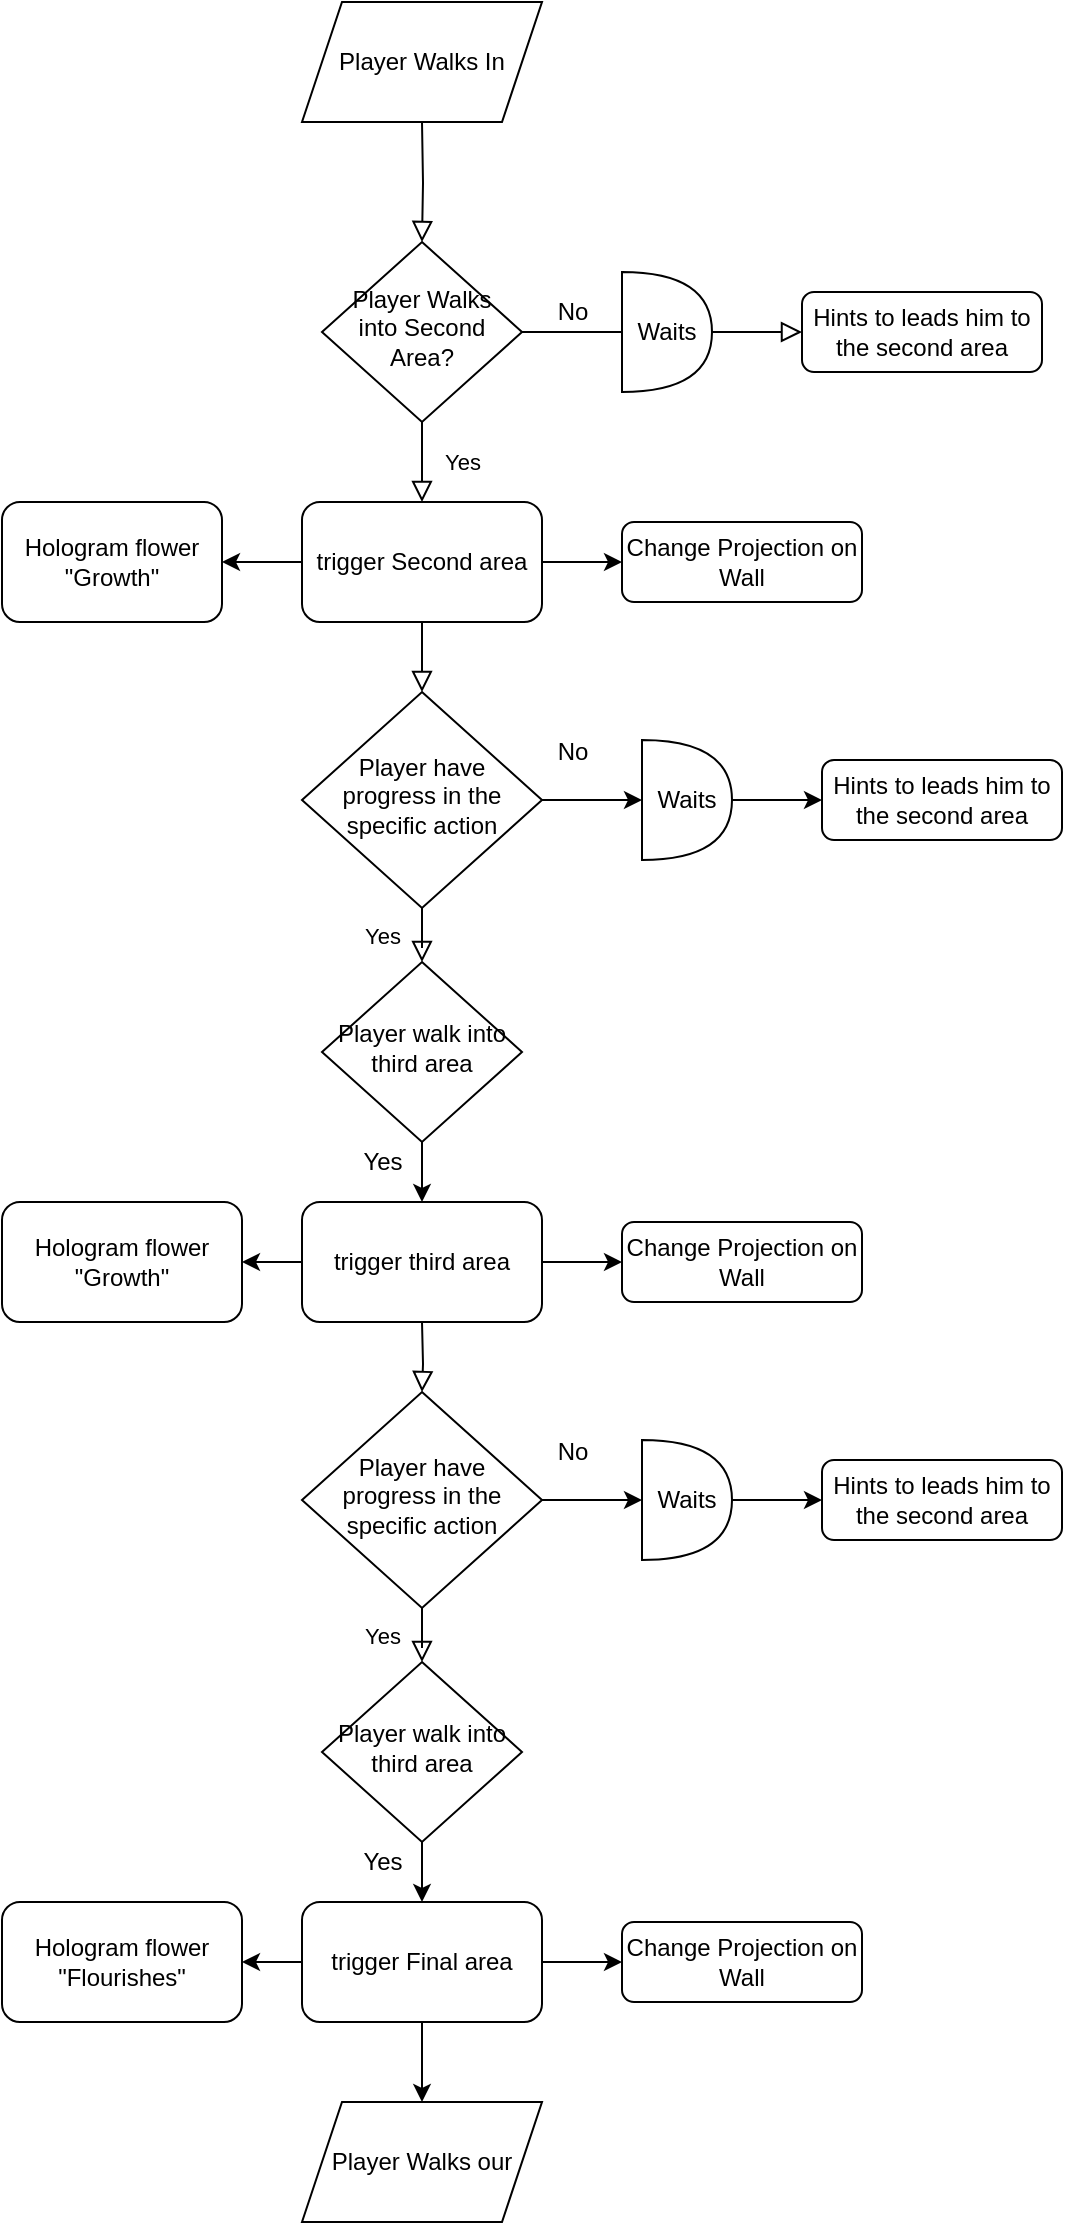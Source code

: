 <mxfile version="13.9.3" type="github">
  <diagram id="C5RBs43oDa-KdzZeNtuy" name="Page-1">
    <mxGraphModel dx="1422" dy="794" grid="1" gridSize="10" guides="1" tooltips="1" connect="1" arrows="1" fold="1" page="1" pageScale="1" pageWidth="827" pageHeight="1169" math="0" shadow="0">
      <root>
        <mxCell id="WIyWlLk6GJQsqaUBKTNV-0" />
        <mxCell id="WIyWlLk6GJQsqaUBKTNV-1" parent="WIyWlLk6GJQsqaUBKTNV-0" />
        <mxCell id="WIyWlLk6GJQsqaUBKTNV-2" value="" style="rounded=0;html=1;jettySize=auto;orthogonalLoop=1;fontSize=11;endArrow=block;endFill=0;endSize=8;strokeWidth=1;shadow=0;labelBackgroundColor=none;edgeStyle=orthogonalEdgeStyle;" parent="WIyWlLk6GJQsqaUBKTNV-1" target="WIyWlLk6GJQsqaUBKTNV-6" edge="1">
          <mxGeometry relative="1" as="geometry">
            <mxPoint x="220" y="100" as="sourcePoint" />
          </mxGeometry>
        </mxCell>
        <mxCell id="WIyWlLk6GJQsqaUBKTNV-4" value="Yes" style="rounded=0;html=1;jettySize=auto;orthogonalLoop=1;fontSize=11;endArrow=block;endFill=0;endSize=8;strokeWidth=1;shadow=0;labelBackgroundColor=none;edgeStyle=orthogonalEdgeStyle;entryX=0.5;entryY=0;entryDx=0;entryDy=0;" parent="WIyWlLk6GJQsqaUBKTNV-1" source="WIyWlLk6GJQsqaUBKTNV-6" target="dPp-xdMltOBU31QQ5PPJ-2" edge="1">
          <mxGeometry y="20" relative="1" as="geometry">
            <mxPoint as="offset" />
            <mxPoint x="220" y="290" as="targetPoint" />
          </mxGeometry>
        </mxCell>
        <mxCell id="WIyWlLk6GJQsqaUBKTNV-5" value="No" style="edgeStyle=orthogonalEdgeStyle;rounded=0;html=1;jettySize=auto;orthogonalLoop=1;fontSize=11;endArrow=block;endFill=0;endSize=8;strokeWidth=1;shadow=0;labelBackgroundColor=none;" parent="WIyWlLk6GJQsqaUBKTNV-1" source="WIyWlLk6GJQsqaUBKTNV-6" target="WIyWlLk6GJQsqaUBKTNV-7" edge="1">
          <mxGeometry y="10" relative="1" as="geometry">
            <mxPoint as="offset" />
          </mxGeometry>
        </mxCell>
        <mxCell id="WIyWlLk6GJQsqaUBKTNV-6" value="Player Walks into Second Area?" style="rhombus;whiteSpace=wrap;html=1;shadow=0;fontFamily=Helvetica;fontSize=12;align=center;strokeWidth=1;spacing=6;spacingTop=-4;" parent="WIyWlLk6GJQsqaUBKTNV-1" vertex="1">
          <mxGeometry x="170" y="160" width="100" height="90" as="geometry" />
        </mxCell>
        <mxCell id="WIyWlLk6GJQsqaUBKTNV-7" value="Hints to leads him to the second area" style="rounded=1;whiteSpace=wrap;html=1;fontSize=12;glass=0;strokeWidth=1;shadow=0;" parent="WIyWlLk6GJQsqaUBKTNV-1" vertex="1">
          <mxGeometry x="410" y="185" width="120" height="40" as="geometry" />
        </mxCell>
        <mxCell id="WIyWlLk6GJQsqaUBKTNV-12" value="Change Projection on Wall" style="rounded=1;whiteSpace=wrap;html=1;fontSize=12;glass=0;strokeWidth=1;shadow=0;" parent="WIyWlLk6GJQsqaUBKTNV-1" vertex="1">
          <mxGeometry x="320" y="300" width="120" height="40" as="geometry" />
        </mxCell>
        <mxCell id="dPp-xdMltOBU31QQ5PPJ-0" value="Waits" style="shape=or;whiteSpace=wrap;html=1;" vertex="1" parent="WIyWlLk6GJQsqaUBKTNV-1">
          <mxGeometry x="320" y="175" width="45" height="60" as="geometry" />
        </mxCell>
        <mxCell id="dPp-xdMltOBU31QQ5PPJ-1" value="No" style="text;html=1;align=center;verticalAlign=middle;resizable=0;points=[];autosize=1;" vertex="1" parent="WIyWlLk6GJQsqaUBKTNV-1">
          <mxGeometry x="280" y="185" width="30" height="20" as="geometry" />
        </mxCell>
        <mxCell id="dPp-xdMltOBU31QQ5PPJ-4" value="" style="edgeStyle=orthogonalEdgeStyle;rounded=0;orthogonalLoop=1;jettySize=auto;html=1;" edge="1" parent="WIyWlLk6GJQsqaUBKTNV-1" source="dPp-xdMltOBU31QQ5PPJ-2" target="dPp-xdMltOBU31QQ5PPJ-3">
          <mxGeometry relative="1" as="geometry" />
        </mxCell>
        <mxCell id="dPp-xdMltOBU31QQ5PPJ-5" value="" style="edgeStyle=orthogonalEdgeStyle;rounded=0;orthogonalLoop=1;jettySize=auto;html=1;" edge="1" parent="WIyWlLk6GJQsqaUBKTNV-1" source="dPp-xdMltOBU31QQ5PPJ-2" target="WIyWlLk6GJQsqaUBKTNV-12">
          <mxGeometry relative="1" as="geometry" />
        </mxCell>
        <mxCell id="dPp-xdMltOBU31QQ5PPJ-2" value="&lt;span&gt;trigger Second area&lt;/span&gt;" style="rounded=1;whiteSpace=wrap;html=1;" vertex="1" parent="WIyWlLk6GJQsqaUBKTNV-1">
          <mxGeometry x="160" y="290" width="120" height="60" as="geometry" />
        </mxCell>
        <mxCell id="dPp-xdMltOBU31QQ5PPJ-3" value="&lt;span&gt;Hologram flower &quot;Growth&quot;&lt;/span&gt;" style="rounded=1;whiteSpace=wrap;html=1;" vertex="1" parent="WIyWlLk6GJQsqaUBKTNV-1">
          <mxGeometry x="10" y="290" width="110" height="60" as="geometry" />
        </mxCell>
        <mxCell id="dPp-xdMltOBU31QQ5PPJ-6" value="" style="rounded=0;html=1;jettySize=auto;orthogonalLoop=1;fontSize=11;endArrow=block;endFill=0;endSize=8;strokeWidth=1;shadow=0;labelBackgroundColor=none;edgeStyle=orthogonalEdgeStyle;exitX=0.5;exitY=1;exitDx=0;exitDy=0;" edge="1" parent="WIyWlLk6GJQsqaUBKTNV-1" target="dPp-xdMltOBU31QQ5PPJ-9" source="dPp-xdMltOBU31QQ5PPJ-2">
          <mxGeometry relative="1" as="geometry">
            <mxPoint x="220" y="350" as="sourcePoint" />
          </mxGeometry>
        </mxCell>
        <mxCell id="dPp-xdMltOBU31QQ5PPJ-7" value="Yes" style="rounded=0;html=1;jettySize=auto;orthogonalLoop=1;fontSize=11;endArrow=block;endFill=0;endSize=8;strokeWidth=1;shadow=0;labelBackgroundColor=none;edgeStyle=orthogonalEdgeStyle;entryX=0.5;entryY=0;entryDx=0;entryDy=0;" edge="1" parent="WIyWlLk6GJQsqaUBKTNV-1" source="dPp-xdMltOBU31QQ5PPJ-9" target="dPp-xdMltOBU31QQ5PPJ-51">
          <mxGeometry y="20" relative="1" as="geometry">
            <mxPoint as="offset" />
            <mxPoint x="230" y="510" as="targetPoint" />
          </mxGeometry>
        </mxCell>
        <mxCell id="dPp-xdMltOBU31QQ5PPJ-19" value="" style="edgeStyle=orthogonalEdgeStyle;rounded=0;orthogonalLoop=1;jettySize=auto;html=1;" edge="1" parent="WIyWlLk6GJQsqaUBKTNV-1" source="dPp-xdMltOBU31QQ5PPJ-9" target="dPp-xdMltOBU31QQ5PPJ-12">
          <mxGeometry relative="1" as="geometry" />
        </mxCell>
        <mxCell id="dPp-xdMltOBU31QQ5PPJ-9" value="Player have progress in the specific action" style="rhombus;whiteSpace=wrap;html=1;shadow=0;fontFamily=Helvetica;fontSize=12;align=center;strokeWidth=1;spacing=6;spacingTop=-4;" vertex="1" parent="WIyWlLk6GJQsqaUBKTNV-1">
          <mxGeometry x="160" y="385" width="120" height="108" as="geometry" />
        </mxCell>
        <mxCell id="dPp-xdMltOBU31QQ5PPJ-10" value="Hints to leads him to the second area" style="rounded=1;whiteSpace=wrap;html=1;fontSize=12;glass=0;strokeWidth=1;shadow=0;" vertex="1" parent="WIyWlLk6GJQsqaUBKTNV-1">
          <mxGeometry x="420" y="419" width="120" height="40" as="geometry" />
        </mxCell>
        <mxCell id="dPp-xdMltOBU31QQ5PPJ-11" value="Change Projection on Wall" style="rounded=1;whiteSpace=wrap;html=1;fontSize=12;glass=0;strokeWidth=1;shadow=0;" vertex="1" parent="WIyWlLk6GJQsqaUBKTNV-1">
          <mxGeometry x="320" y="650" width="120" height="40" as="geometry" />
        </mxCell>
        <mxCell id="dPp-xdMltOBU31QQ5PPJ-13" value="No" style="text;html=1;align=center;verticalAlign=middle;resizable=0;points=[];autosize=1;" vertex="1" parent="WIyWlLk6GJQsqaUBKTNV-1">
          <mxGeometry x="280" y="405" width="30" height="20" as="geometry" />
        </mxCell>
        <mxCell id="dPp-xdMltOBU31QQ5PPJ-48" value="" style="edgeStyle=orthogonalEdgeStyle;rounded=0;orthogonalLoop=1;jettySize=auto;html=1;exitX=0.5;exitY=1;exitDx=0;exitDy=0;" edge="1" parent="WIyWlLk6GJQsqaUBKTNV-1" source="dPp-xdMltOBU31QQ5PPJ-51" target="dPp-xdMltOBU31QQ5PPJ-47">
          <mxGeometry relative="1" as="geometry">
            <mxPoint x="230" y="570" as="sourcePoint" />
          </mxGeometry>
        </mxCell>
        <mxCell id="dPp-xdMltOBU31QQ5PPJ-17" value="&lt;span&gt;Hologram flower &quot;Growth&quot;&lt;/span&gt;" style="rounded=1;whiteSpace=wrap;html=1;" vertex="1" parent="WIyWlLk6GJQsqaUBKTNV-1">
          <mxGeometry x="10" y="640" width="120" height="60" as="geometry" />
        </mxCell>
        <mxCell id="dPp-xdMltOBU31QQ5PPJ-20" value="" style="edgeStyle=orthogonalEdgeStyle;rounded=0;orthogonalLoop=1;jettySize=auto;html=1;" edge="1" parent="WIyWlLk6GJQsqaUBKTNV-1" source="dPp-xdMltOBU31QQ5PPJ-12" target="dPp-xdMltOBU31QQ5PPJ-10">
          <mxGeometry relative="1" as="geometry" />
        </mxCell>
        <mxCell id="dPp-xdMltOBU31QQ5PPJ-12" value="Waits" style="shape=or;whiteSpace=wrap;html=1;" vertex="1" parent="WIyWlLk6GJQsqaUBKTNV-1">
          <mxGeometry x="330" y="409" width="45" height="60" as="geometry" />
        </mxCell>
        <mxCell id="dPp-xdMltOBU31QQ5PPJ-49" value="" style="edgeStyle=orthogonalEdgeStyle;rounded=0;orthogonalLoop=1;jettySize=auto;html=1;" edge="1" parent="WIyWlLk6GJQsqaUBKTNV-1" source="dPp-xdMltOBU31QQ5PPJ-47" target="dPp-xdMltOBU31QQ5PPJ-11">
          <mxGeometry relative="1" as="geometry" />
        </mxCell>
        <mxCell id="dPp-xdMltOBU31QQ5PPJ-50" value="" style="edgeStyle=orthogonalEdgeStyle;rounded=0;orthogonalLoop=1;jettySize=auto;html=1;" edge="1" parent="WIyWlLk6GJQsqaUBKTNV-1" source="dPp-xdMltOBU31QQ5PPJ-47" target="dPp-xdMltOBU31QQ5PPJ-17">
          <mxGeometry relative="1" as="geometry" />
        </mxCell>
        <mxCell id="dPp-xdMltOBU31QQ5PPJ-47" value="&lt;span&gt;trigger third area&lt;/span&gt;" style="rounded=1;whiteSpace=wrap;html=1;" vertex="1" parent="WIyWlLk6GJQsqaUBKTNV-1">
          <mxGeometry x="160" y="640" width="120" height="60" as="geometry" />
        </mxCell>
        <mxCell id="dPp-xdMltOBU31QQ5PPJ-51" value="Player walk into third area" style="rhombus;whiteSpace=wrap;html=1;shadow=0;fontFamily=Helvetica;fontSize=12;align=center;strokeWidth=1;spacing=6;spacingTop=-4;" vertex="1" parent="WIyWlLk6GJQsqaUBKTNV-1">
          <mxGeometry x="170" y="520" width="100" height="90" as="geometry" />
        </mxCell>
        <mxCell id="dPp-xdMltOBU31QQ5PPJ-52" value="" style="rounded=0;html=1;jettySize=auto;orthogonalLoop=1;fontSize=11;endArrow=block;endFill=0;endSize=8;strokeWidth=1;shadow=0;labelBackgroundColor=none;edgeStyle=orthogonalEdgeStyle;exitX=0.5;exitY=1;exitDx=0;exitDy=0;" edge="1" parent="WIyWlLk6GJQsqaUBKTNV-1" target="dPp-xdMltOBU31QQ5PPJ-55">
          <mxGeometry relative="1" as="geometry">
            <mxPoint x="220" y="700" as="sourcePoint" />
          </mxGeometry>
        </mxCell>
        <mxCell id="dPp-xdMltOBU31QQ5PPJ-53" value="Yes" style="rounded=0;html=1;jettySize=auto;orthogonalLoop=1;fontSize=11;endArrow=block;endFill=0;endSize=8;strokeWidth=1;shadow=0;labelBackgroundColor=none;edgeStyle=orthogonalEdgeStyle;entryX=0.5;entryY=0;entryDx=0;entryDy=0;" edge="1" parent="WIyWlLk6GJQsqaUBKTNV-1" source="dPp-xdMltOBU31QQ5PPJ-55" target="dPp-xdMltOBU31QQ5PPJ-66">
          <mxGeometry y="20" relative="1" as="geometry">
            <mxPoint as="offset" />
            <mxPoint x="230" y="860" as="targetPoint" />
          </mxGeometry>
        </mxCell>
        <mxCell id="dPp-xdMltOBU31QQ5PPJ-54" value="" style="edgeStyle=orthogonalEdgeStyle;rounded=0;orthogonalLoop=1;jettySize=auto;html=1;" edge="1" parent="WIyWlLk6GJQsqaUBKTNV-1" source="dPp-xdMltOBU31QQ5PPJ-55" target="dPp-xdMltOBU31QQ5PPJ-62">
          <mxGeometry relative="1" as="geometry" />
        </mxCell>
        <mxCell id="dPp-xdMltOBU31QQ5PPJ-55" value="Player have progress in the specific action" style="rhombus;whiteSpace=wrap;html=1;shadow=0;fontFamily=Helvetica;fontSize=12;align=center;strokeWidth=1;spacing=6;spacingTop=-4;" vertex="1" parent="WIyWlLk6GJQsqaUBKTNV-1">
          <mxGeometry x="160" y="735" width="120" height="108" as="geometry" />
        </mxCell>
        <mxCell id="dPp-xdMltOBU31QQ5PPJ-56" value="Hints to leads him to the second area" style="rounded=1;whiteSpace=wrap;html=1;fontSize=12;glass=0;strokeWidth=1;shadow=0;" vertex="1" parent="WIyWlLk6GJQsqaUBKTNV-1">
          <mxGeometry x="420" y="769" width="120" height="40" as="geometry" />
        </mxCell>
        <mxCell id="dPp-xdMltOBU31QQ5PPJ-57" value="Change Projection on Wall" style="rounded=1;whiteSpace=wrap;html=1;fontSize=12;glass=0;strokeWidth=1;shadow=0;" vertex="1" parent="WIyWlLk6GJQsqaUBKTNV-1">
          <mxGeometry x="320" y="1000" width="120" height="40" as="geometry" />
        </mxCell>
        <mxCell id="dPp-xdMltOBU31QQ5PPJ-58" value="No" style="text;html=1;align=center;verticalAlign=middle;resizable=0;points=[];autosize=1;" vertex="1" parent="WIyWlLk6GJQsqaUBKTNV-1">
          <mxGeometry x="280" y="755" width="30" height="20" as="geometry" />
        </mxCell>
        <mxCell id="dPp-xdMltOBU31QQ5PPJ-59" value="" style="edgeStyle=orthogonalEdgeStyle;rounded=0;orthogonalLoop=1;jettySize=auto;html=1;exitX=0.5;exitY=1;exitDx=0;exitDy=0;" edge="1" parent="WIyWlLk6GJQsqaUBKTNV-1" source="dPp-xdMltOBU31QQ5PPJ-66" target="dPp-xdMltOBU31QQ5PPJ-65">
          <mxGeometry relative="1" as="geometry">
            <mxPoint x="230" y="920" as="sourcePoint" />
          </mxGeometry>
        </mxCell>
        <mxCell id="dPp-xdMltOBU31QQ5PPJ-60" value="&lt;span&gt;Hologram flower &quot;Flourishes&quot;&lt;/span&gt;" style="rounded=1;whiteSpace=wrap;html=1;" vertex="1" parent="WIyWlLk6GJQsqaUBKTNV-1">
          <mxGeometry x="10" y="990" width="120" height="60" as="geometry" />
        </mxCell>
        <mxCell id="dPp-xdMltOBU31QQ5PPJ-61" value="" style="edgeStyle=orthogonalEdgeStyle;rounded=0;orthogonalLoop=1;jettySize=auto;html=1;" edge="1" parent="WIyWlLk6GJQsqaUBKTNV-1" source="dPp-xdMltOBU31QQ5PPJ-62" target="dPp-xdMltOBU31QQ5PPJ-56">
          <mxGeometry relative="1" as="geometry" />
        </mxCell>
        <mxCell id="dPp-xdMltOBU31QQ5PPJ-62" value="Waits" style="shape=or;whiteSpace=wrap;html=1;" vertex="1" parent="WIyWlLk6GJQsqaUBKTNV-1">
          <mxGeometry x="330" y="759" width="45" height="60" as="geometry" />
        </mxCell>
        <mxCell id="dPp-xdMltOBU31QQ5PPJ-63" value="" style="edgeStyle=orthogonalEdgeStyle;rounded=0;orthogonalLoop=1;jettySize=auto;html=1;" edge="1" parent="WIyWlLk6GJQsqaUBKTNV-1" source="dPp-xdMltOBU31QQ5PPJ-65" target="dPp-xdMltOBU31QQ5PPJ-57">
          <mxGeometry relative="1" as="geometry" />
        </mxCell>
        <mxCell id="dPp-xdMltOBU31QQ5PPJ-64" value="" style="edgeStyle=orthogonalEdgeStyle;rounded=0;orthogonalLoop=1;jettySize=auto;html=1;" edge="1" parent="WIyWlLk6GJQsqaUBKTNV-1" source="dPp-xdMltOBU31QQ5PPJ-65" target="dPp-xdMltOBU31QQ5PPJ-60">
          <mxGeometry relative="1" as="geometry" />
        </mxCell>
        <mxCell id="dPp-xdMltOBU31QQ5PPJ-87" value="" style="edgeStyle=orthogonalEdgeStyle;rounded=0;orthogonalLoop=1;jettySize=auto;html=1;" edge="1" parent="WIyWlLk6GJQsqaUBKTNV-1" source="dPp-xdMltOBU31QQ5PPJ-65" target="dPp-xdMltOBU31QQ5PPJ-85">
          <mxGeometry relative="1" as="geometry" />
        </mxCell>
        <mxCell id="dPp-xdMltOBU31QQ5PPJ-65" value="&lt;span&gt;trigger Final area&lt;/span&gt;" style="rounded=1;whiteSpace=wrap;html=1;" vertex="1" parent="WIyWlLk6GJQsqaUBKTNV-1">
          <mxGeometry x="160" y="990" width="120" height="60" as="geometry" />
        </mxCell>
        <mxCell id="dPp-xdMltOBU31QQ5PPJ-66" value="Player walk into third area" style="rhombus;whiteSpace=wrap;html=1;shadow=0;fontFamily=Helvetica;fontSize=12;align=center;strokeWidth=1;spacing=6;spacingTop=-4;" vertex="1" parent="WIyWlLk6GJQsqaUBKTNV-1">
          <mxGeometry x="170" y="870" width="100" height="90" as="geometry" />
        </mxCell>
        <mxCell id="dPp-xdMltOBU31QQ5PPJ-67" value="Yes" style="text;html=1;align=center;verticalAlign=middle;resizable=0;points=[];autosize=1;" vertex="1" parent="WIyWlLk6GJQsqaUBKTNV-1">
          <mxGeometry x="180" y="960" width="40" height="20" as="geometry" />
        </mxCell>
        <mxCell id="dPp-xdMltOBU31QQ5PPJ-68" value="Yes" style="text;html=1;align=center;verticalAlign=middle;resizable=0;points=[];autosize=1;" vertex="1" parent="WIyWlLk6GJQsqaUBKTNV-1">
          <mxGeometry x="180" y="610" width="40" height="20" as="geometry" />
        </mxCell>
        <mxCell id="dPp-xdMltOBU31QQ5PPJ-85" value="Player Walks our" style="shape=parallelogram;perimeter=parallelogramPerimeter;whiteSpace=wrap;html=1;fixedSize=1;" vertex="1" parent="WIyWlLk6GJQsqaUBKTNV-1">
          <mxGeometry x="160" y="1090" width="120" height="60" as="geometry" />
        </mxCell>
        <mxCell id="dPp-xdMltOBU31QQ5PPJ-86" value="&lt;span&gt;Player Walks In&lt;/span&gt;" style="shape=parallelogram;perimeter=parallelogramPerimeter;whiteSpace=wrap;html=1;fixedSize=1;" vertex="1" parent="WIyWlLk6GJQsqaUBKTNV-1">
          <mxGeometry x="160" y="40" width="120" height="60" as="geometry" />
        </mxCell>
      </root>
    </mxGraphModel>
  </diagram>
</mxfile>
